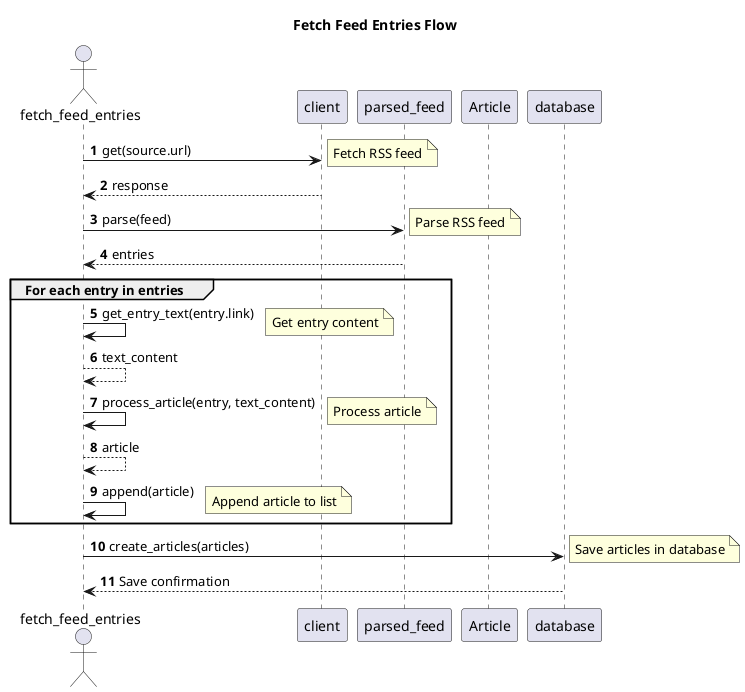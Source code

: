 @startuml
title Fetch Feed Entries Flow

autonumber

actor fetch_feed_entries
participant client
participant parsed_feed
participant Article
participant database

fetch_feed_entries -> client: get(source.url)
note right: Fetch RSS feed
client --> fetch_feed_entries: response

fetch_feed_entries -> parsed_feed: parse(feed)
note right: Parse RSS feed
parsed_feed --> fetch_feed_entries: entries

group For each entry in entries
    fetch_feed_entries -> fetch_feed_entries: get_entry_text(entry.link)
    note right: Get entry content
    fetch_feed_entries --> fetch_feed_entries: text_content

    fetch_feed_entries -> fetch_feed_entries: process_article(entry, text_content)
    note right: Process article
    fetch_feed_entries --> fetch_feed_entries: article

    fetch_feed_entries -> fetch_feed_entries: append(article)
    note right: Append article to list
end

fetch_feed_entries -> database: create_articles(articles)
note right: Save articles in database
database --> fetch_feed_entries: Save confirmation
@enduml